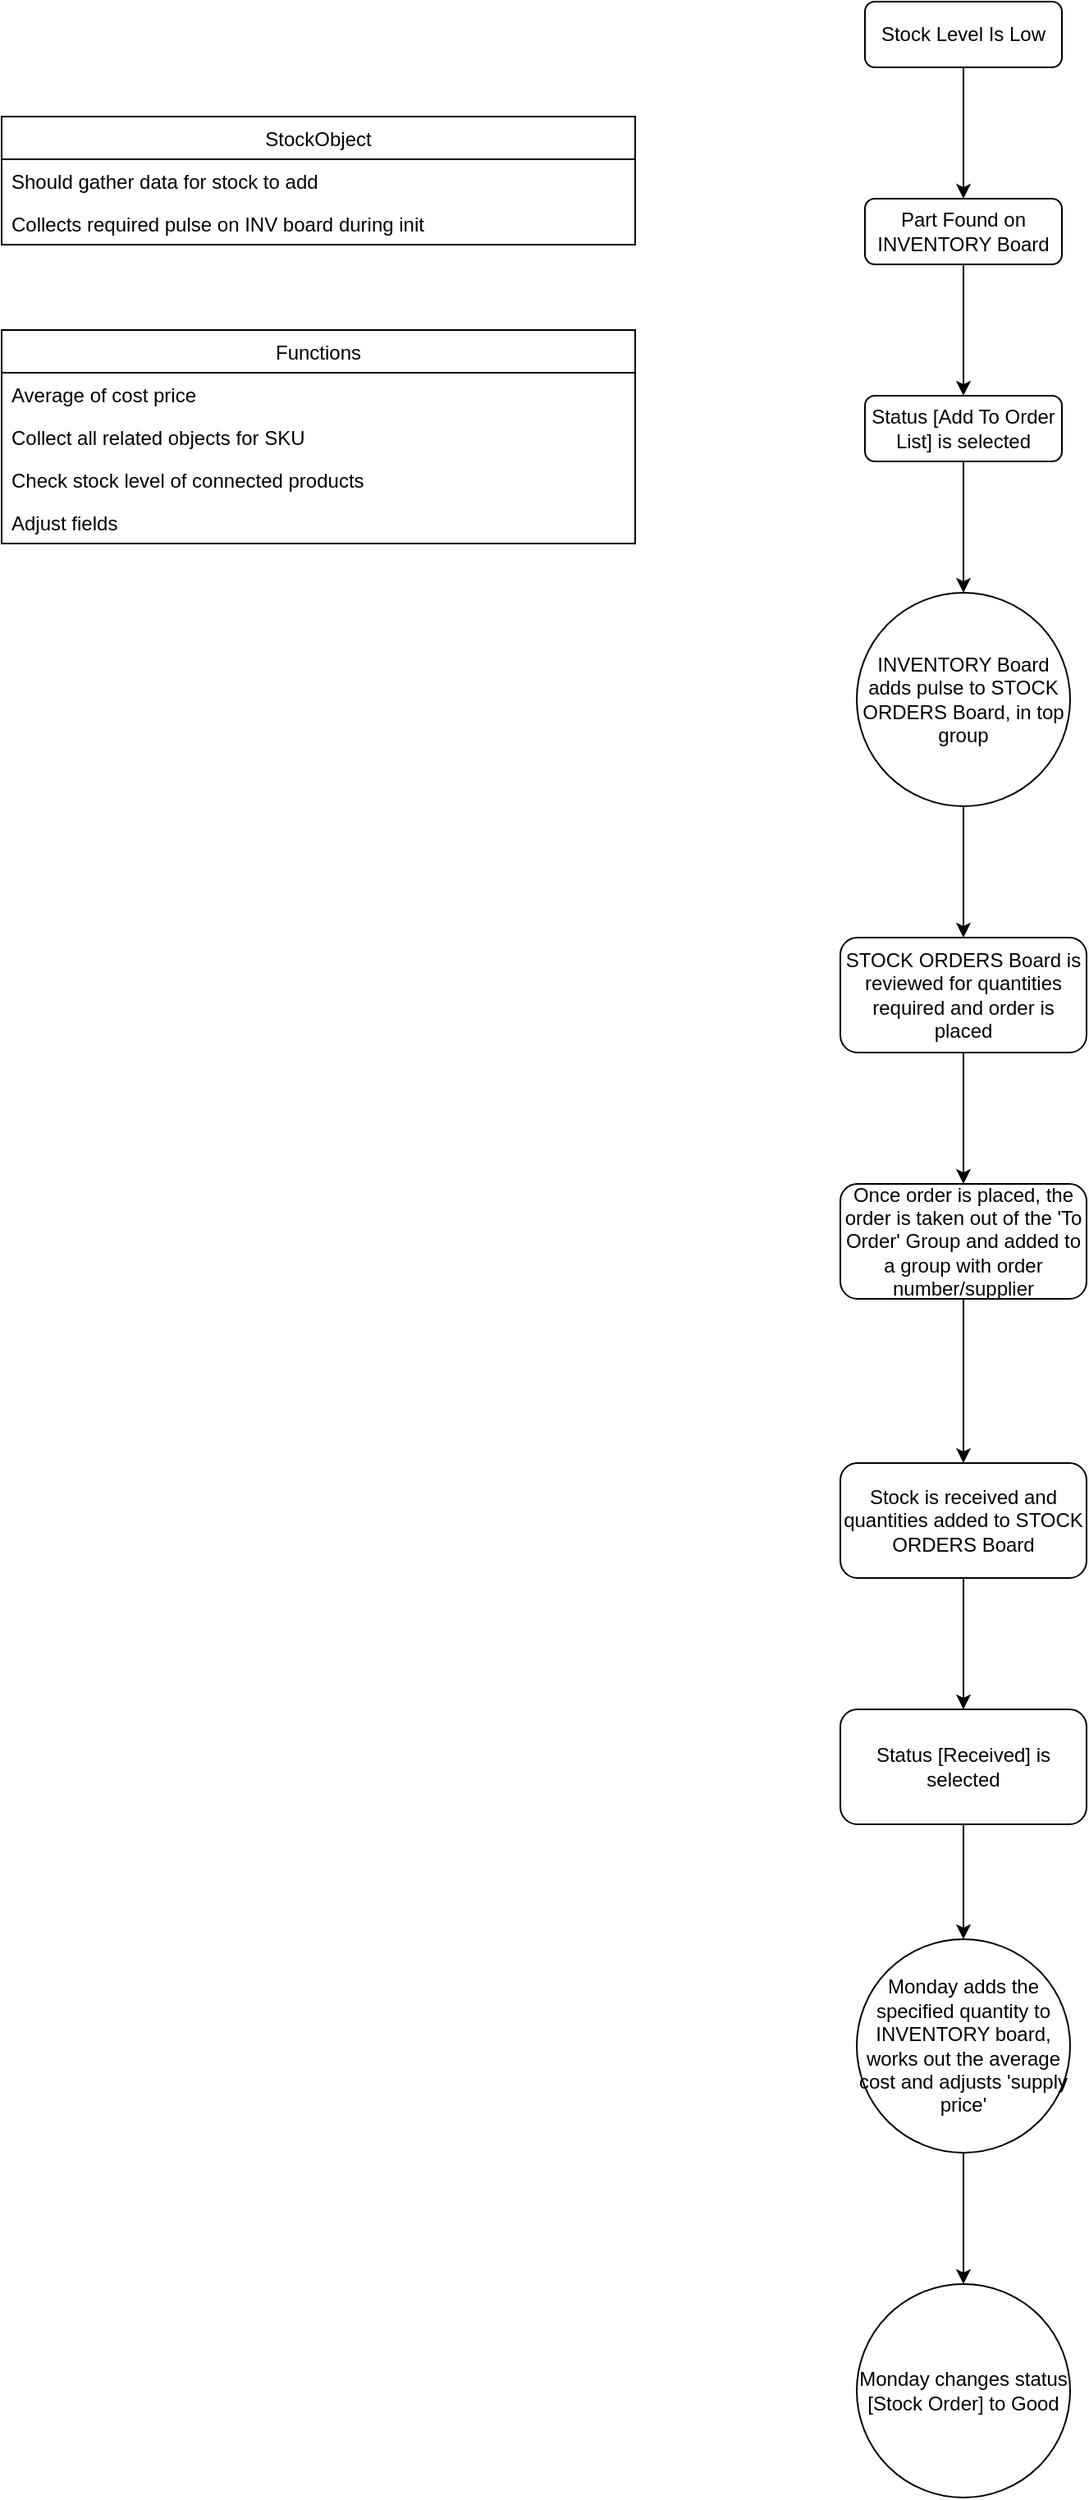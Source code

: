 <mxfile version="13.8.6" type="github">
  <diagram id="C5RBs43oDa-KdzZeNtuy" name="Page-1">
    <mxGraphModel dx="2002" dy="1163" grid="1" gridSize="10" guides="1" tooltips="1" connect="1" arrows="1" fold="1" page="1" pageScale="1" pageWidth="827" pageHeight="1169" math="0" shadow="0">
      <root>
        <mxCell id="WIyWlLk6GJQsqaUBKTNV-0" />
        <mxCell id="WIyWlLk6GJQsqaUBKTNV-1" parent="WIyWlLk6GJQsqaUBKTNV-0" />
        <mxCell id="V_1-sHNXsYnWgaQ3mi9y-2" value="" style="edgeStyle=orthogonalEdgeStyle;rounded=0;orthogonalLoop=1;jettySize=auto;html=1;" parent="WIyWlLk6GJQsqaUBKTNV-1" source="V_1-sHNXsYnWgaQ3mi9y-0" target="V_1-sHNXsYnWgaQ3mi9y-1" edge="1">
          <mxGeometry relative="1" as="geometry" />
        </mxCell>
        <mxCell id="V_1-sHNXsYnWgaQ3mi9y-0" value="Stock Level Is Low" style="rounded=1;whiteSpace=wrap;html=1;fontSize=12;glass=0;strokeWidth=1;shadow=0;" parent="WIyWlLk6GJQsqaUBKTNV-1" vertex="1">
          <mxGeometry x="610" y="80" width="120" height="40" as="geometry" />
        </mxCell>
        <mxCell id="V_1-sHNXsYnWgaQ3mi9y-4" value="" style="edgeStyle=orthogonalEdgeStyle;rounded=0;orthogonalLoop=1;jettySize=auto;html=1;" parent="WIyWlLk6GJQsqaUBKTNV-1" source="V_1-sHNXsYnWgaQ3mi9y-1" target="V_1-sHNXsYnWgaQ3mi9y-3" edge="1">
          <mxGeometry relative="1" as="geometry" />
        </mxCell>
        <mxCell id="V_1-sHNXsYnWgaQ3mi9y-1" value="Part Found on INVENTORY Board" style="rounded=1;whiteSpace=wrap;html=1;fontSize=12;glass=0;strokeWidth=1;shadow=0;" parent="WIyWlLk6GJQsqaUBKTNV-1" vertex="1">
          <mxGeometry x="610" y="200" width="120" height="40" as="geometry" />
        </mxCell>
        <mxCell id="V_1-sHNXsYnWgaQ3mi9y-6" value="" style="edgeStyle=orthogonalEdgeStyle;rounded=0;orthogonalLoop=1;jettySize=auto;html=1;" parent="WIyWlLk6GJQsqaUBKTNV-1" source="V_1-sHNXsYnWgaQ3mi9y-3" edge="1">
          <mxGeometry relative="1" as="geometry">
            <mxPoint x="670" y="440" as="targetPoint" />
          </mxGeometry>
        </mxCell>
        <mxCell id="V_1-sHNXsYnWgaQ3mi9y-3" value="Status [Add To Order List] is selected" style="rounded=1;whiteSpace=wrap;html=1;fontSize=12;glass=0;strokeWidth=1;shadow=0;" parent="WIyWlLk6GJQsqaUBKTNV-1" vertex="1">
          <mxGeometry x="610" y="320" width="120" height="40" as="geometry" />
        </mxCell>
        <mxCell id="V_1-sHNXsYnWgaQ3mi9y-9" value="" style="edgeStyle=orthogonalEdgeStyle;rounded=0;orthogonalLoop=1;jettySize=auto;html=1;" parent="WIyWlLk6GJQsqaUBKTNV-1" source="V_1-sHNXsYnWgaQ3mi9y-7" edge="1">
          <mxGeometry relative="1" as="geometry">
            <mxPoint x="670" y="650" as="targetPoint" />
          </mxGeometry>
        </mxCell>
        <mxCell id="V_1-sHNXsYnWgaQ3mi9y-7" value="INVENTORY Board adds pulse to STOCK ORDERS Board, in top group" style="ellipse;whiteSpace=wrap;html=1;aspect=fixed;" parent="WIyWlLk6GJQsqaUBKTNV-1" vertex="1">
          <mxGeometry x="605" y="440" width="130" height="130" as="geometry" />
        </mxCell>
        <mxCell id="V_1-sHNXsYnWgaQ3mi9y-14" value="" style="edgeStyle=orthogonalEdgeStyle;rounded=0;orthogonalLoop=1;jettySize=auto;html=1;" parent="WIyWlLk6GJQsqaUBKTNV-1" source="V_1-sHNXsYnWgaQ3mi9y-10" target="V_1-sHNXsYnWgaQ3mi9y-13" edge="1">
          <mxGeometry relative="1" as="geometry" />
        </mxCell>
        <mxCell id="V_1-sHNXsYnWgaQ3mi9y-10" value="STOCK ORDERS Board is reviewed for quantities required and order is placed" style="rounded=1;whiteSpace=wrap;html=1;fontSize=12;glass=0;strokeWidth=1;shadow=0;" parent="WIyWlLk6GJQsqaUBKTNV-1" vertex="1">
          <mxGeometry x="595" y="650" width="150" height="70" as="geometry" />
        </mxCell>
        <mxCell id="V_1-sHNXsYnWgaQ3mi9y-17" value="" style="edgeStyle=orthogonalEdgeStyle;rounded=0;orthogonalLoop=1;jettySize=auto;html=1;" parent="WIyWlLk6GJQsqaUBKTNV-1" source="V_1-sHNXsYnWgaQ3mi9y-11" target="V_1-sHNXsYnWgaQ3mi9y-16" edge="1">
          <mxGeometry relative="1" as="geometry" />
        </mxCell>
        <mxCell id="V_1-sHNXsYnWgaQ3mi9y-11" value="Stock is received and quantities added to STOCK ORDERS Board" style="rounded=1;whiteSpace=wrap;html=1;fontSize=12;glass=0;strokeWidth=1;shadow=0;" parent="WIyWlLk6GJQsqaUBKTNV-1" vertex="1">
          <mxGeometry x="595" y="970" width="150" height="70" as="geometry" />
        </mxCell>
        <mxCell id="V_1-sHNXsYnWgaQ3mi9y-15" value="" style="edgeStyle=orthogonalEdgeStyle;rounded=0;orthogonalLoop=1;jettySize=auto;html=1;" parent="WIyWlLk6GJQsqaUBKTNV-1" source="V_1-sHNXsYnWgaQ3mi9y-13" target="V_1-sHNXsYnWgaQ3mi9y-11" edge="1">
          <mxGeometry relative="1" as="geometry" />
        </mxCell>
        <mxCell id="V_1-sHNXsYnWgaQ3mi9y-13" value="Once order is placed, the order is taken out of the &#39;To Order&#39; Group and added to a group with order number/supplier" style="rounded=1;whiteSpace=wrap;html=1;fontSize=12;glass=0;strokeWidth=1;shadow=0;" parent="WIyWlLk6GJQsqaUBKTNV-1" vertex="1">
          <mxGeometry x="595" y="800" width="150" height="70" as="geometry" />
        </mxCell>
        <mxCell id="V_1-sHNXsYnWgaQ3mi9y-19" value="" style="edgeStyle=orthogonalEdgeStyle;rounded=0;orthogonalLoop=1;jettySize=auto;html=1;" parent="WIyWlLk6GJQsqaUBKTNV-1" source="V_1-sHNXsYnWgaQ3mi9y-16" target="V_1-sHNXsYnWgaQ3mi9y-18" edge="1">
          <mxGeometry relative="1" as="geometry" />
        </mxCell>
        <mxCell id="V_1-sHNXsYnWgaQ3mi9y-16" value="Status [Received] is selected" style="rounded=1;whiteSpace=wrap;html=1;fontSize=12;glass=0;strokeWidth=1;shadow=0;" parent="WIyWlLk6GJQsqaUBKTNV-1" vertex="1">
          <mxGeometry x="595" y="1120" width="150" height="70" as="geometry" />
        </mxCell>
        <mxCell id="X19V1P5iD9uZrufgtEZo-1" value="" style="edgeStyle=orthogonalEdgeStyle;rounded=0;orthogonalLoop=1;jettySize=auto;html=1;" parent="WIyWlLk6GJQsqaUBKTNV-1" source="V_1-sHNXsYnWgaQ3mi9y-18" target="X19V1P5iD9uZrufgtEZo-0" edge="1">
          <mxGeometry relative="1" as="geometry" />
        </mxCell>
        <mxCell id="V_1-sHNXsYnWgaQ3mi9y-18" value="Monday adds the specified quantity to INVENTORY board, works out the average cost and adjusts &#39;supply price&#39;" style="ellipse;whiteSpace=wrap;html=1;aspect=fixed;" parent="WIyWlLk6GJQsqaUBKTNV-1" vertex="1">
          <mxGeometry x="605" y="1260" width="130" height="130" as="geometry" />
        </mxCell>
        <mxCell id="X19V1P5iD9uZrufgtEZo-0" value="Monday changes status [Stock Order] to Good" style="ellipse;whiteSpace=wrap;html=1;aspect=fixed;" parent="WIyWlLk6GJQsqaUBKTNV-1" vertex="1">
          <mxGeometry x="605" y="1470" width="130" height="130" as="geometry" />
        </mxCell>
        <mxCell id="C-GcFpLVJoApce_JC2BJ-0" value="StockObject" style="swimlane;fontStyle=0;childLayout=stackLayout;horizontal=1;startSize=26;fillColor=none;horizontalStack=0;resizeParent=1;resizeParentMax=0;resizeLast=0;collapsible=1;marginBottom=0;" vertex="1" parent="WIyWlLk6GJQsqaUBKTNV-1">
          <mxGeometry x="84" y="150" width="386" height="78" as="geometry" />
        </mxCell>
        <mxCell id="C-GcFpLVJoApce_JC2BJ-1" value="Should gather data for stock to add" style="text;strokeColor=none;fillColor=none;align=left;verticalAlign=top;spacingLeft=4;spacingRight=4;overflow=hidden;rotatable=0;points=[[0,0.5],[1,0.5]];portConstraint=eastwest;" vertex="1" parent="C-GcFpLVJoApce_JC2BJ-0">
          <mxGeometry y="26" width="386" height="26" as="geometry" />
        </mxCell>
        <mxCell id="C-GcFpLVJoApce_JC2BJ-2" value="Collects required pulse on INV board during init" style="text;strokeColor=none;fillColor=none;align=left;verticalAlign=top;spacingLeft=4;spacingRight=4;overflow=hidden;rotatable=0;points=[[0,0.5],[1,0.5]];portConstraint=eastwest;" vertex="1" parent="C-GcFpLVJoApce_JC2BJ-0">
          <mxGeometry y="52" width="386" height="26" as="geometry" />
        </mxCell>
        <mxCell id="C-GcFpLVJoApce_JC2BJ-4" value="Functions" style="swimlane;fontStyle=0;childLayout=stackLayout;horizontal=1;startSize=26;fillColor=none;horizontalStack=0;resizeParent=1;resizeParentMax=0;resizeLast=0;collapsible=1;marginBottom=0;" vertex="1" parent="WIyWlLk6GJQsqaUBKTNV-1">
          <mxGeometry x="84" y="280" width="386" height="130" as="geometry">
            <mxRectangle x="84" y="280" width="80" height="26" as="alternateBounds" />
          </mxGeometry>
        </mxCell>
        <mxCell id="C-GcFpLVJoApce_JC2BJ-5" value="Average of cost price" style="text;strokeColor=none;fillColor=none;align=left;verticalAlign=top;spacingLeft=4;spacingRight=4;overflow=hidden;rotatable=0;points=[[0,0.5],[1,0.5]];portConstraint=eastwest;" vertex="1" parent="C-GcFpLVJoApce_JC2BJ-4">
          <mxGeometry y="26" width="386" height="26" as="geometry" />
        </mxCell>
        <mxCell id="C-GcFpLVJoApce_JC2BJ-6" value="Collect all related objects for SKU" style="text;strokeColor=none;fillColor=none;align=left;verticalAlign=top;spacingLeft=4;spacingRight=4;overflow=hidden;rotatable=0;points=[[0,0.5],[1,0.5]];portConstraint=eastwest;" vertex="1" parent="C-GcFpLVJoApce_JC2BJ-4">
          <mxGeometry y="52" width="386" height="26" as="geometry" />
        </mxCell>
        <mxCell id="C-GcFpLVJoApce_JC2BJ-10" value="Check stock level of connected products" style="text;strokeColor=none;fillColor=none;align=left;verticalAlign=top;spacingLeft=4;spacingRight=4;overflow=hidden;rotatable=0;points=[[0,0.5],[1,0.5]];portConstraint=eastwest;" vertex="1" parent="C-GcFpLVJoApce_JC2BJ-4">
          <mxGeometry y="78" width="386" height="26" as="geometry" />
        </mxCell>
        <mxCell id="C-GcFpLVJoApce_JC2BJ-11" value="Adjust fields" style="text;strokeColor=none;fillColor=none;align=left;verticalAlign=top;spacingLeft=4;spacingRight=4;overflow=hidden;rotatable=0;points=[[0,0.5],[1,0.5]];portConstraint=eastwest;" vertex="1" parent="C-GcFpLVJoApce_JC2BJ-4">
          <mxGeometry y="104" width="386" height="26" as="geometry" />
        </mxCell>
      </root>
    </mxGraphModel>
  </diagram>
</mxfile>
